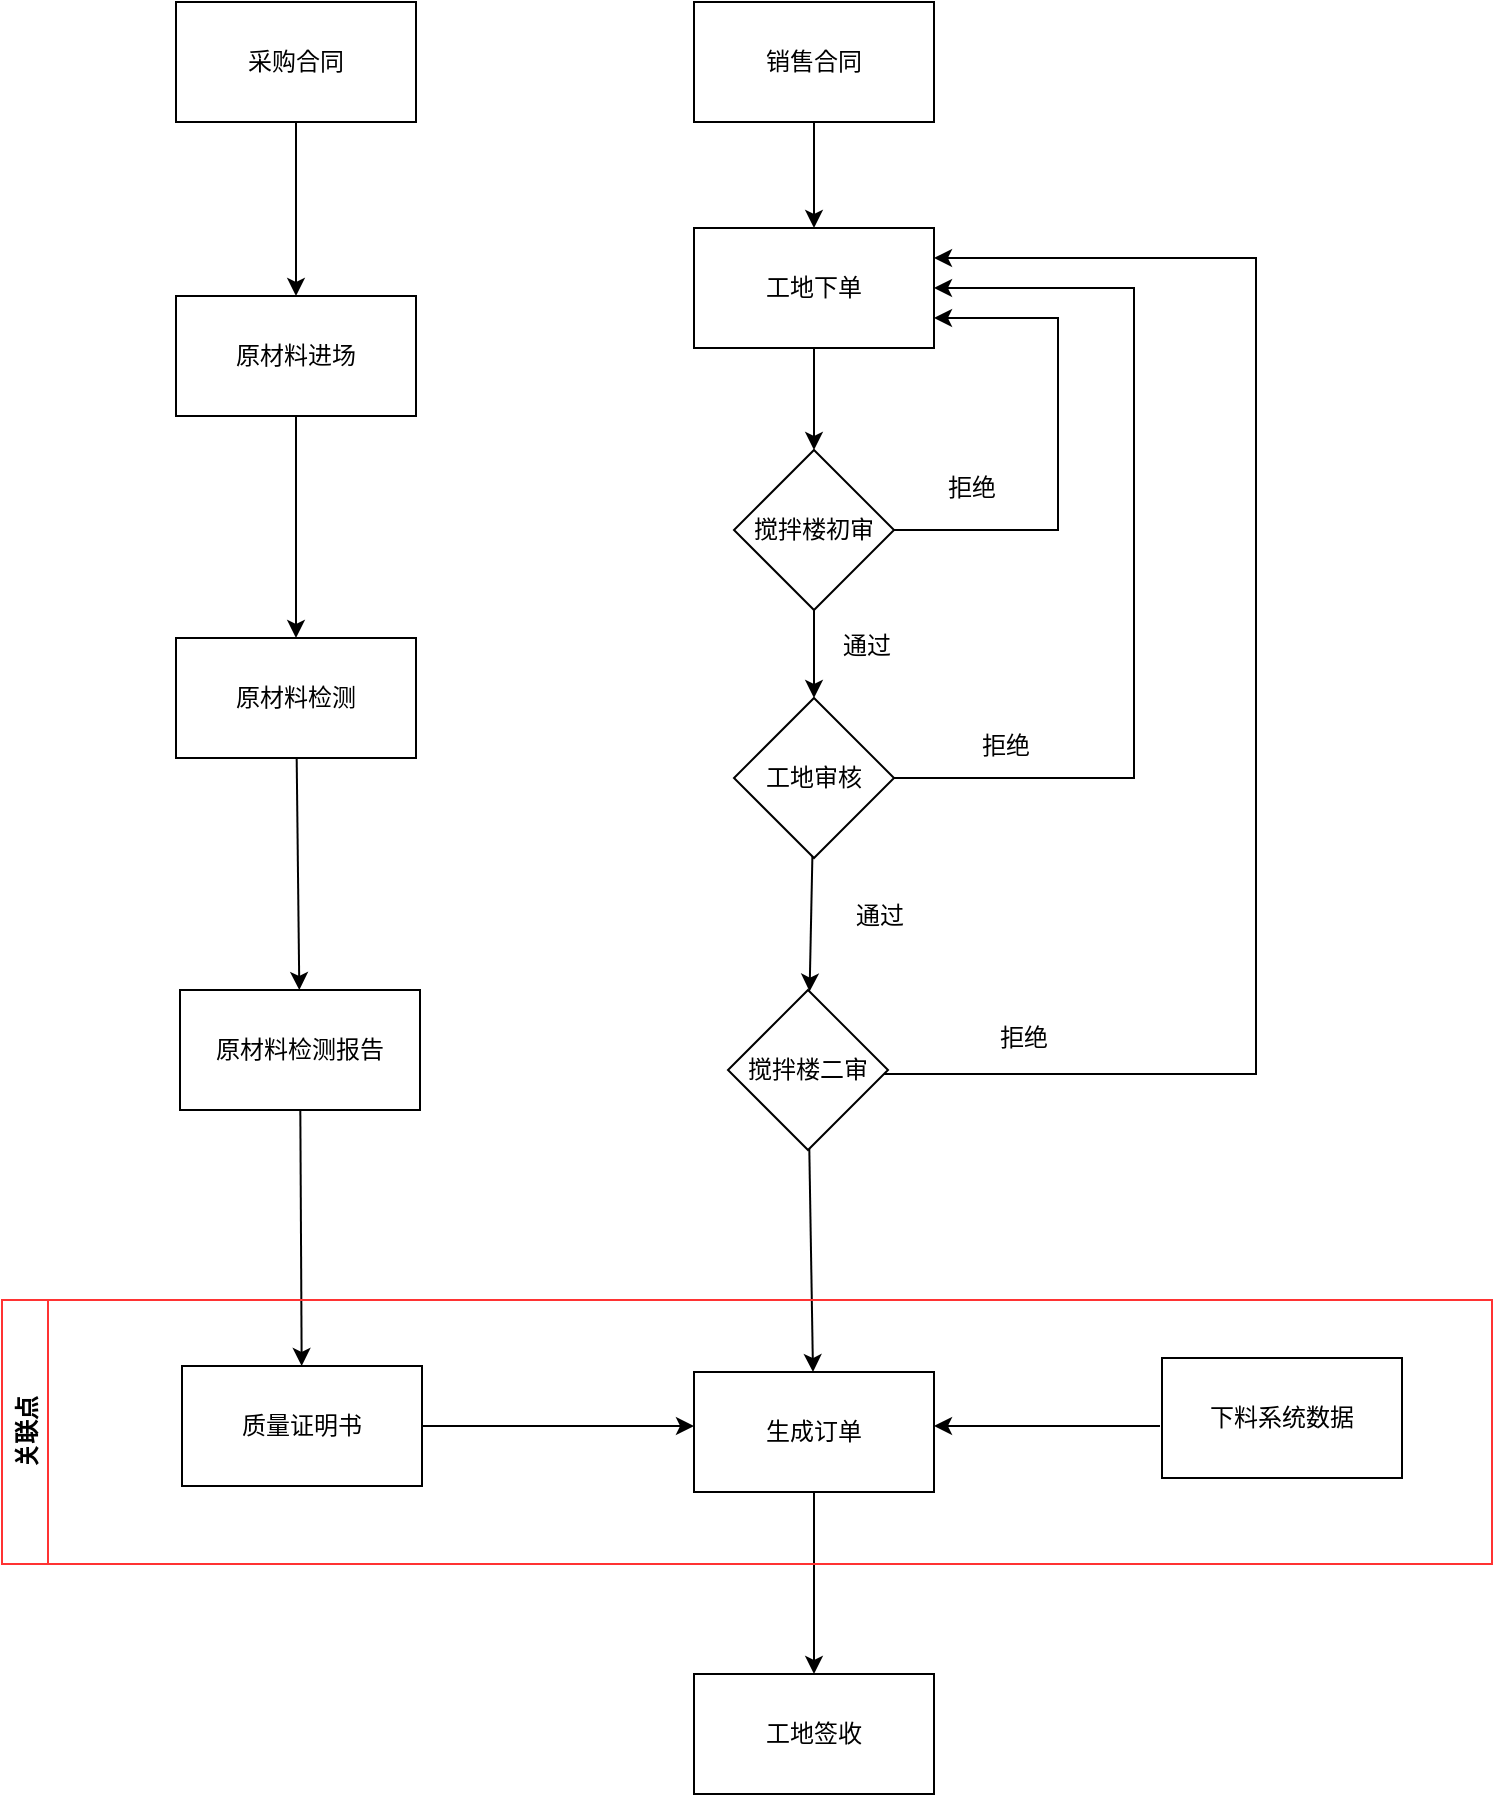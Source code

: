 <mxfile version="18.1.3" type="github">
  <diagram id="xaTnQ6V2i8z_Jt67rTKC" name="第 1 页">
    <mxGraphModel dx="2302" dy="1122" grid="0" gridSize="10" guides="1" tooltips="1" connect="1" arrows="1" fold="1" page="1" pageScale="1" pageWidth="827" pageHeight="1169" background="#ffffff" math="0" shadow="0">
      <root>
        <mxCell id="0" />
        <mxCell id="1" parent="0" />
        <mxCell id="6" style="edgeStyle=none;html=1;fontColor=#000000;strokeColor=#000000;" parent="1" source="2" target="3" edge="1">
          <mxGeometry relative="1" as="geometry" />
        </mxCell>
        <mxCell id="2" value="&lt;font color=&quot;#000000&quot;&gt;采购合同&lt;/font&gt;" style="rounded=0;whiteSpace=wrap;html=1;strokeColor=#000000;fillColor=#FFFFFF;" parent="1" vertex="1">
          <mxGeometry x="137" y="115" width="120" height="60" as="geometry" />
        </mxCell>
        <mxCell id="8" style="edgeStyle=none;html=1;fontColor=#000000;strokeColor=#000000;" parent="1" source="3" target="7" edge="1">
          <mxGeometry relative="1" as="geometry" />
        </mxCell>
        <mxCell id="3" value="&lt;font color=&quot;#000000&quot;&gt;原材料进场&lt;/font&gt;" style="rounded=0;whiteSpace=wrap;html=1;strokeColor=#000000;fillColor=#FFFFFF;" parent="1" vertex="1">
          <mxGeometry x="137" y="262" width="120" height="60" as="geometry" />
        </mxCell>
        <mxCell id="10" style="edgeStyle=none;html=1;fontColor=#000000;strokeColor=#000000;" parent="1" source="7" target="9" edge="1">
          <mxGeometry relative="1" as="geometry" />
        </mxCell>
        <mxCell id="7" value="原材料检测" style="rounded=0;whiteSpace=wrap;html=1;fontColor=#000000;strokeColor=#000000;fillColor=#FFFFFF;" parent="1" vertex="1">
          <mxGeometry x="137" y="433" width="120" height="60" as="geometry" />
        </mxCell>
        <mxCell id="66" style="edgeStyle=none;html=1;fontColor=#000000;strokeColor=#000000;" parent="1" source="9" target="38" edge="1">
          <mxGeometry relative="1" as="geometry" />
        </mxCell>
        <mxCell id="9" value="原材料检测报告" style="rounded=0;whiteSpace=wrap;html=1;fontColor=#000000;strokeColor=#000000;fillColor=#FFFFFF;" parent="1" vertex="1">
          <mxGeometry x="139" y="609" width="120" height="60" as="geometry" />
        </mxCell>
        <mxCell id="13" style="edgeStyle=none;html=1;fontColor=#000000;strokeColor=#000000;" parent="1" source="11" target="12" edge="1">
          <mxGeometry relative="1" as="geometry" />
        </mxCell>
        <mxCell id="11" value="销售合同" style="rounded=0;whiteSpace=wrap;html=1;fontColor=#000000;strokeColor=#000000;fillColor=#FFFFFF;" parent="1" vertex="1">
          <mxGeometry x="396" y="115" width="120" height="60" as="geometry" />
        </mxCell>
        <mxCell id="18" style="edgeStyle=none;html=1;fontColor=#000000;strokeColor=#000000;" parent="1" source="12" target="15" edge="1">
          <mxGeometry relative="1" as="geometry" />
        </mxCell>
        <mxCell id="12" value="工地下单" style="rounded=0;whiteSpace=wrap;html=1;fontColor=#000000;strokeColor=#000000;fillColor=#FFFFFF;" parent="1" vertex="1">
          <mxGeometry x="396" y="228" width="120" height="60" as="geometry" />
        </mxCell>
        <mxCell id="57" style="edgeStyle=orthogonalEdgeStyle;html=1;fontColor=#000000;strokeColor=#000000;" parent="1" source="15" target="16" edge="1">
          <mxGeometry relative="1" as="geometry" />
        </mxCell>
        <mxCell id="VgrqbEpPmM0_tDoHrXSY-69" style="edgeStyle=orthogonalEdgeStyle;rounded=0;orthogonalLoop=1;jettySize=auto;html=1;entryX=1;entryY=0.75;entryDx=0;entryDy=0;" parent="1" source="15" target="12" edge="1">
          <mxGeometry relative="1" as="geometry">
            <Array as="points">
              <mxPoint x="578" y="379" />
              <mxPoint x="578" y="273" />
            </Array>
          </mxGeometry>
        </mxCell>
        <mxCell id="15" value="搅拌楼初审" style="rhombus;whiteSpace=wrap;html=1;fontColor=#000000;strokeColor=#000000;fillColor=#FFFFFF;" parent="1" vertex="1">
          <mxGeometry x="416" y="339" width="80" height="80" as="geometry" />
        </mxCell>
        <mxCell id="64" style="edgeStyle=none;html=1;fontColor=#000000;strokeColor=#000000;" parent="1" source="16" target="17" edge="1">
          <mxGeometry relative="1" as="geometry" />
        </mxCell>
        <mxCell id="VgrqbEpPmM0_tDoHrXSY-70" style="edgeStyle=orthogonalEdgeStyle;rounded=0;orthogonalLoop=1;jettySize=auto;html=1;entryX=1;entryY=0.5;entryDx=0;entryDy=0;" parent="1" source="16" target="12" edge="1">
          <mxGeometry relative="1" as="geometry">
            <Array as="points">
              <mxPoint x="616" y="503" />
              <mxPoint x="616" y="258" />
            </Array>
          </mxGeometry>
        </mxCell>
        <mxCell id="16" value="工地审核" style="rhombus;whiteSpace=wrap;html=1;fontColor=#000000;strokeColor=#000000;fillColor=#FFFFFF;" parent="1" vertex="1">
          <mxGeometry x="416" y="463" width="80" height="80" as="geometry" />
        </mxCell>
        <mxCell id="67" style="edgeStyle=none;html=1;fontColor=#000000;strokeColor=#000000;" parent="1" source="17" target="43" edge="1">
          <mxGeometry relative="1" as="geometry" />
        </mxCell>
        <mxCell id="VgrqbEpPmM0_tDoHrXSY-71" style="edgeStyle=orthogonalEdgeStyle;rounded=0;orthogonalLoop=1;jettySize=auto;html=1;entryX=1;entryY=0.25;entryDx=0;entryDy=0;" parent="1" source="17" target="12" edge="1">
          <mxGeometry relative="1" as="geometry">
            <Array as="points">
              <mxPoint x="677" y="651" />
              <mxPoint x="677" y="243" />
            </Array>
          </mxGeometry>
        </mxCell>
        <mxCell id="17" value="搅拌楼二审" style="rhombus;whiteSpace=wrap;html=1;fontColor=#000000;strokeColor=#000000;fillColor=#FFFFFF;" parent="1" vertex="1">
          <mxGeometry x="413" y="609" width="80" height="80" as="geometry" />
        </mxCell>
        <mxCell id="21" value="通过" style="text;html=1;strokeColor=none;fillColor=none;align=center;verticalAlign=middle;whiteSpace=wrap;rounded=0;fontColor=#000000;" parent="1" vertex="1">
          <mxGeometry x="456" y="422" width="53" height="30" as="geometry" />
        </mxCell>
        <mxCell id="26" value="拒绝" style="text;html=1;strokeColor=none;fillColor=none;align=center;verticalAlign=middle;whiteSpace=wrap;rounded=0;fontColor=#000000;" parent="1" vertex="1">
          <mxGeometry x="522" y="472" width="60" height="30" as="geometry" />
        </mxCell>
        <mxCell id="27" value="拒绝" style="text;html=1;strokeColor=none;fillColor=none;align=center;verticalAlign=middle;whiteSpace=wrap;rounded=0;fontColor=#000000;" parent="1" vertex="1">
          <mxGeometry x="531" y="618" width="60" height="30" as="geometry" />
        </mxCell>
        <mxCell id="28" value="拒绝" style="text;html=1;strokeColor=none;fillColor=none;align=center;verticalAlign=middle;whiteSpace=wrap;rounded=0;fontColor=#000000;" parent="1" vertex="1">
          <mxGeometry x="505" y="343" width="60" height="30" as="geometry" />
        </mxCell>
        <mxCell id="49" style="edgeStyle=none;html=1;fontColor=#CC0000;strokeColor=#000000;" parent="1" target="48" edge="1">
          <mxGeometry relative="1" as="geometry">
            <mxPoint x="456" y="857" as="sourcePoint" />
          </mxGeometry>
        </mxCell>
        <mxCell id="69" style="edgeStyle=none;html=1;fontColor=#000000;strokeColor=#000000;" parent="1" edge="1">
          <mxGeometry relative="1" as="geometry">
            <mxPoint x="629" y="827.0" as="sourcePoint" />
            <mxPoint x="516" y="827" as="targetPoint" />
          </mxGeometry>
        </mxCell>
        <mxCell id="42" style="edgeStyle=none;html=1;fontColor=#000000;strokeColor=#000000;" parent="1" source="38" edge="1">
          <mxGeometry relative="1" as="geometry">
            <mxPoint x="396" y="827" as="targetPoint" />
          </mxGeometry>
        </mxCell>
        <mxCell id="38" value="质量证明书" style="rounded=0;whiteSpace=wrap;html=1;fontColor=#000000;strokeColor=#000000;fillColor=#FFFFFF;" parent="1" vertex="1">
          <mxGeometry x="140" y="797" width="120" height="60" as="geometry" />
        </mxCell>
        <mxCell id="48" value="&lt;font color=&quot;#000000&quot;&gt;工地签收&lt;/font&gt;" style="rounded=0;whiteSpace=wrap;html=1;fontColor=#CC0000;strokeColor=#000000;fillColor=#FFFFFF;" parent="1" vertex="1">
          <mxGeometry x="396" y="951" width="120" height="60" as="geometry" />
        </mxCell>
        <mxCell id="22" value="通过" style="text;html=1;strokeColor=none;fillColor=none;align=center;verticalAlign=middle;whiteSpace=wrap;rounded=0;fontColor=#000000;" parent="1" vertex="1">
          <mxGeometry x="459" y="557" width="60" height="30" as="geometry" />
        </mxCell>
        <mxCell id="VgrqbEpPmM0_tDoHrXSY-74" value="关联点" style="swimlane;horizontal=0;startSize=23;strokeColor=#FF3333;" parent="1" vertex="1">
          <mxGeometry x="50" y="764" width="745" height="132" as="geometry">
            <mxRectangle x="41" y="76" width="24" height="139" as="alternateBounds" />
          </mxGeometry>
        </mxCell>
        <mxCell id="VgrqbEpPmM0_tDoHrXSY-75" value="下料系统数据" style="rounded=0;whiteSpace=wrap;html=1;fontColor=#000000;strokeColor=#000000;fillColor=#FFFFFF;" parent="VgrqbEpPmM0_tDoHrXSY-74" vertex="1">
          <mxGeometry x="580" y="29" width="120" height="60" as="geometry" />
        </mxCell>
        <mxCell id="43" value="生成订单" style="rounded=0;whiteSpace=wrap;html=1;fontColor=#000000;strokeColor=#000000;fillColor=#FFFFFF;" parent="VgrqbEpPmM0_tDoHrXSY-74" vertex="1">
          <mxGeometry x="346" y="36" width="120" height="60" as="geometry" />
        </mxCell>
      </root>
    </mxGraphModel>
  </diagram>
</mxfile>
